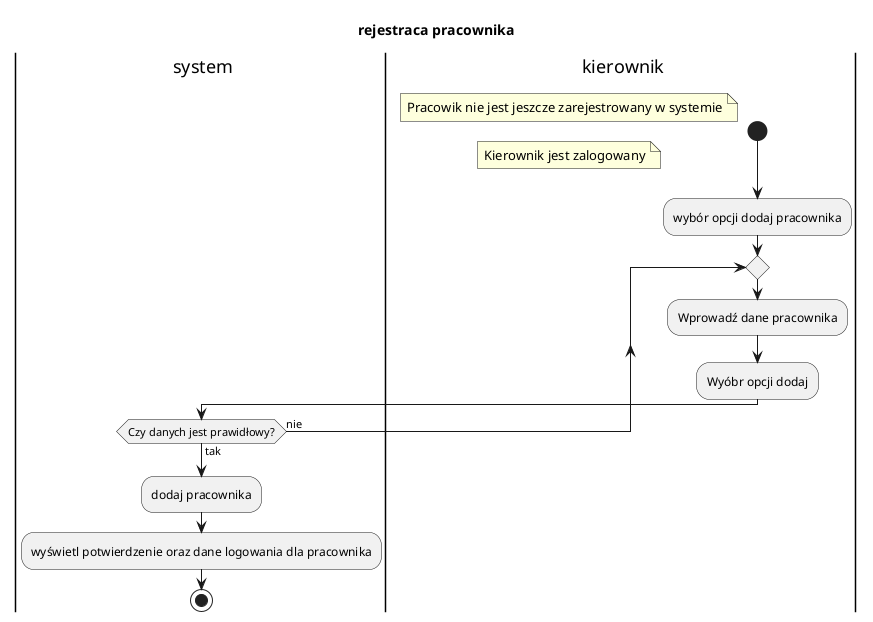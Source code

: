 @startuml
title "rejestraca pracownika"
|s| system
|k| kierownik
start
|k|
floating note left: Pracowik nie jest jeszcze zarejestrowany w systemie
floating note left: Kierownik jest zalogowany
:wybór opcji dodaj pracownika;
repeat
:Wprowadź dane pracownika;
:Wyóbr opcji dodaj;
|s|
repeat while (Czy danych jest prawidłowy?) is (nie) not (tak)
:dodaj pracownika;
:wyświetl potwierdzenie oraz dane logowania dla pracownika;
stop
@enduml